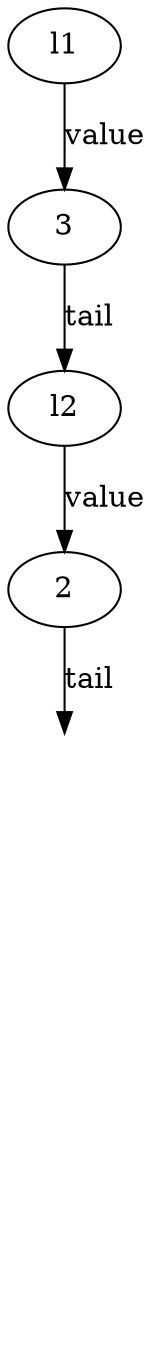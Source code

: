 digraph {
    l1[class="fix"]
    l2[class="fix"]
    l3[class="fix" style=invis]
    l4[class="fix" style=invis]
    p1[label=3 class="cell"]
    p2[label=2 class="cell"]
    p3[label=1 class="cell" style=invis]
    nil[class="nil" style=invis]

    l1 -> p1[label=value]
    p1 -> l2[label=tail]
    l2 -> p2[label=value]
    p2 -> l3[label=tail]
    l3 -> p3[label=value style=invis]
    p3 -> l4[label=tail style=invis]
    l4 -> nil[label=value style=invis]
}
